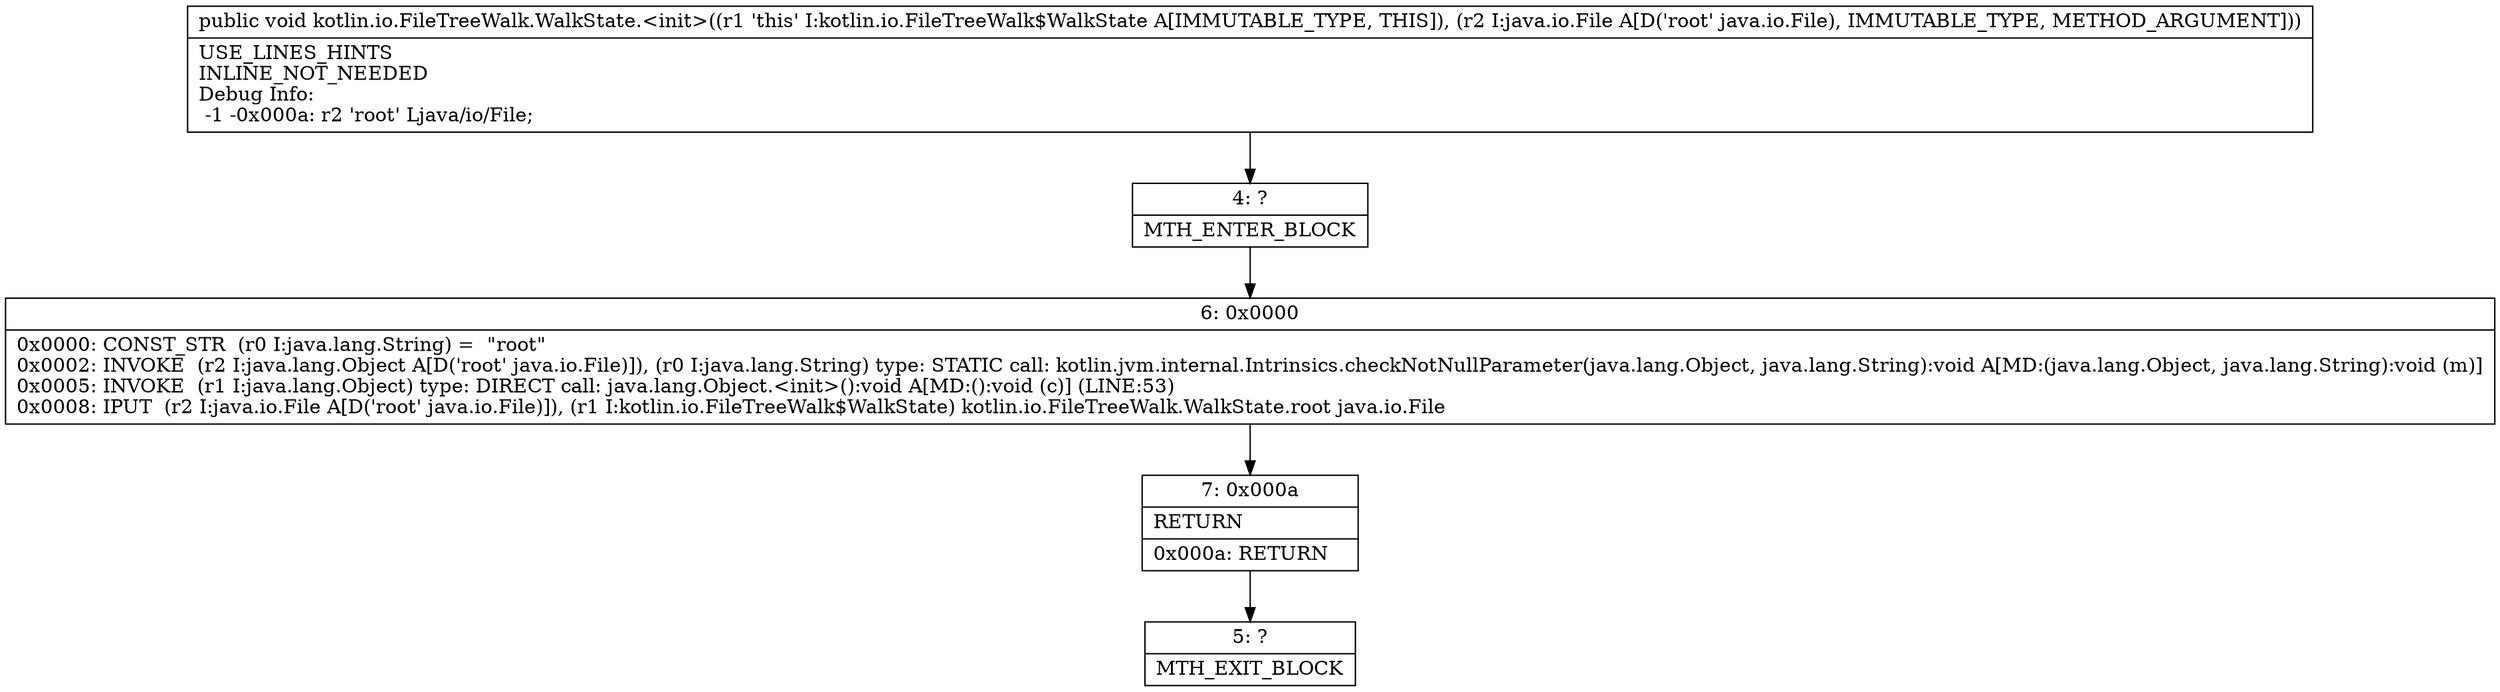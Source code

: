 digraph "CFG forkotlin.io.FileTreeWalk.WalkState.\<init\>(Ljava\/io\/File;)V" {
Node_4 [shape=record,label="{4\:\ ?|MTH_ENTER_BLOCK\l}"];
Node_6 [shape=record,label="{6\:\ 0x0000|0x0000: CONST_STR  (r0 I:java.lang.String) =  \"root\" \l0x0002: INVOKE  (r2 I:java.lang.Object A[D('root' java.io.File)]), (r0 I:java.lang.String) type: STATIC call: kotlin.jvm.internal.Intrinsics.checkNotNullParameter(java.lang.Object, java.lang.String):void A[MD:(java.lang.Object, java.lang.String):void (m)]\l0x0005: INVOKE  (r1 I:java.lang.Object) type: DIRECT call: java.lang.Object.\<init\>():void A[MD:():void (c)] (LINE:53)\l0x0008: IPUT  (r2 I:java.io.File A[D('root' java.io.File)]), (r1 I:kotlin.io.FileTreeWalk$WalkState) kotlin.io.FileTreeWalk.WalkState.root java.io.File \l}"];
Node_7 [shape=record,label="{7\:\ 0x000a|RETURN\l|0x000a: RETURN   \l}"];
Node_5 [shape=record,label="{5\:\ ?|MTH_EXIT_BLOCK\l}"];
MethodNode[shape=record,label="{public void kotlin.io.FileTreeWalk.WalkState.\<init\>((r1 'this' I:kotlin.io.FileTreeWalk$WalkState A[IMMUTABLE_TYPE, THIS]), (r2 I:java.io.File A[D('root' java.io.File), IMMUTABLE_TYPE, METHOD_ARGUMENT]))  | USE_LINES_HINTS\lINLINE_NOT_NEEDED\lDebug Info:\l  \-1 \-0x000a: r2 'root' Ljava\/io\/File;\l}"];
MethodNode -> Node_4;Node_4 -> Node_6;
Node_6 -> Node_7;
Node_7 -> Node_5;
}

